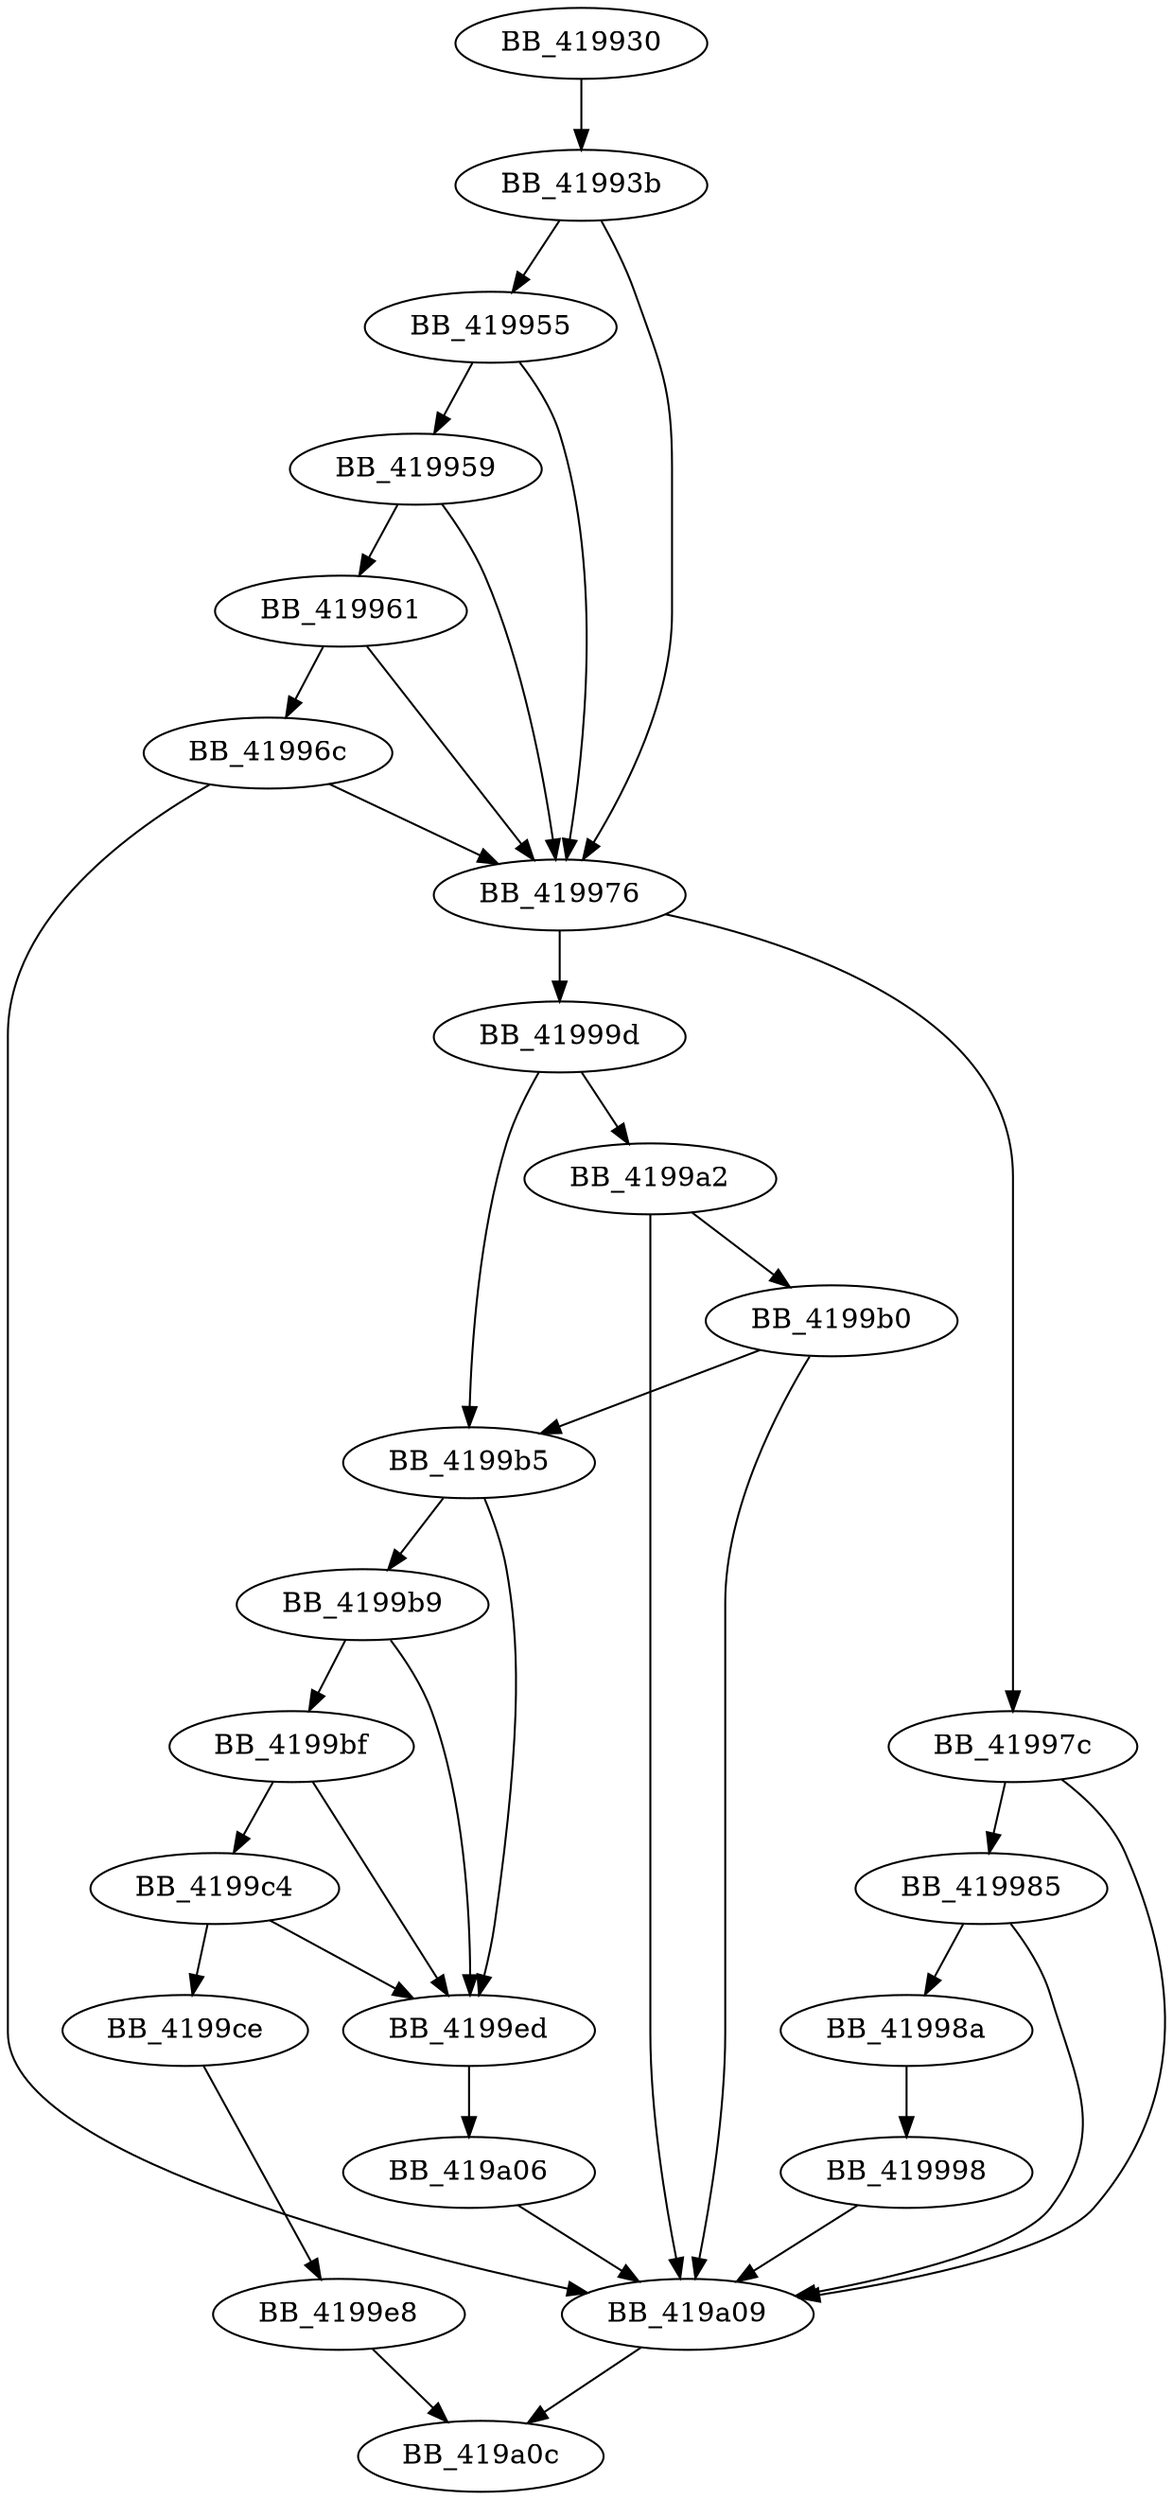 DiGraph ___InternalCxxFrameHandler{
BB_419930->BB_41993b
BB_41993b->BB_419955
BB_41993b->BB_419976
BB_419955->BB_419959
BB_419955->BB_419976
BB_419959->BB_419961
BB_419959->BB_419976
BB_419961->BB_41996c
BB_419961->BB_419976
BB_41996c->BB_419976
BB_41996c->BB_419a09
BB_419976->BB_41997c
BB_419976->BB_41999d
BB_41997c->BB_419985
BB_41997c->BB_419a09
BB_419985->BB_41998a
BB_419985->BB_419a09
BB_41998a->BB_419998
BB_419998->BB_419a09
BB_41999d->BB_4199a2
BB_41999d->BB_4199b5
BB_4199a2->BB_4199b0
BB_4199a2->BB_419a09
BB_4199b0->BB_4199b5
BB_4199b0->BB_419a09
BB_4199b5->BB_4199b9
BB_4199b5->BB_4199ed
BB_4199b9->BB_4199bf
BB_4199b9->BB_4199ed
BB_4199bf->BB_4199c4
BB_4199bf->BB_4199ed
BB_4199c4->BB_4199ce
BB_4199c4->BB_4199ed
BB_4199ce->BB_4199e8
BB_4199e8->BB_419a0c
BB_4199ed->BB_419a06
BB_419a06->BB_419a09
BB_419a09->BB_419a0c
}
